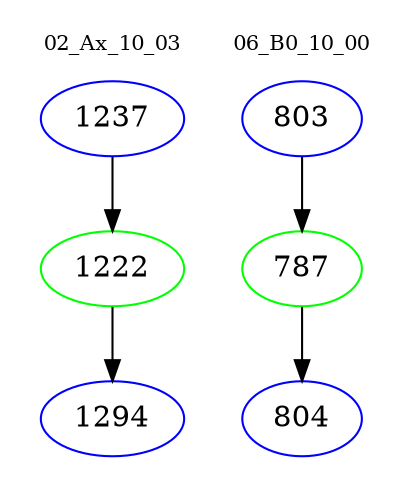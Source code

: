 digraph{
subgraph cluster_0 {
color = white
label = "02_Ax_10_03";
fontsize=10;
T0_1237 [label="1237", color="blue"]
T0_1237 -> T0_1222 [color="black"]
T0_1222 [label="1222", color="green"]
T0_1222 -> T0_1294 [color="black"]
T0_1294 [label="1294", color="blue"]
}
subgraph cluster_1 {
color = white
label = "06_B0_10_00";
fontsize=10;
T1_803 [label="803", color="blue"]
T1_803 -> T1_787 [color="black"]
T1_787 [label="787", color="green"]
T1_787 -> T1_804 [color="black"]
T1_804 [label="804", color="blue"]
}
}
